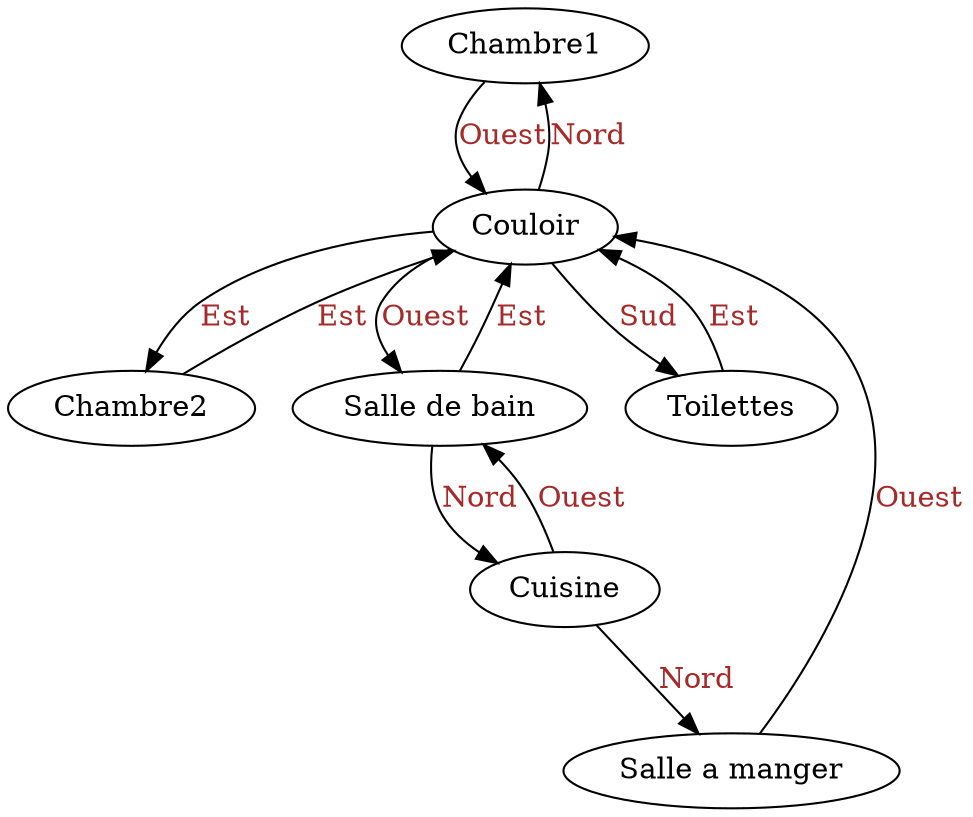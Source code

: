 digraph g{ 
"Chambre1";
"Chambre1" -> "Couloir" [label = "Ouest"] [fontcolor=brown]
"Chambre2";
"Chambre2" -> "Couloir" [label = "Est"] [fontcolor=brown]
"Salle de bain";
"Salle de bain" -> "Cuisine" [label = "Nord"][fontcolor=brown]
"Salle de bain" -> "Couloir" [label = "Est"] [fontcolor=brown]
"Salle a manger";
"Salle a manger" -> "Couloir" [label = "Ouest"] [fontcolor=brown]
"Toilettes";
"Toilettes" -> "Couloir" [label = "Est"] [fontcolor=brown]
"Couloir";
"Couloir" -> "Chambre1" [label = "Nord"] [fontcolor=brown]
"Couloir" -> "Chambre2" [label = "Est"] [fontcolor=brown]
"Couloir" -> "Salle de bain" [label = "Ouest"] [fontcolor=brown]
"Couloir" -> "Toilettes" [label = "Sud"] [fontcolor=brown]
"Cuisine";
"Cuisine" -> "Salle a manger" [label = "Nord"] [fontcolor=brown]
"Cuisine" -> "Salle de bain" [label = "Ouest"] [fontcolor=brown]
}
